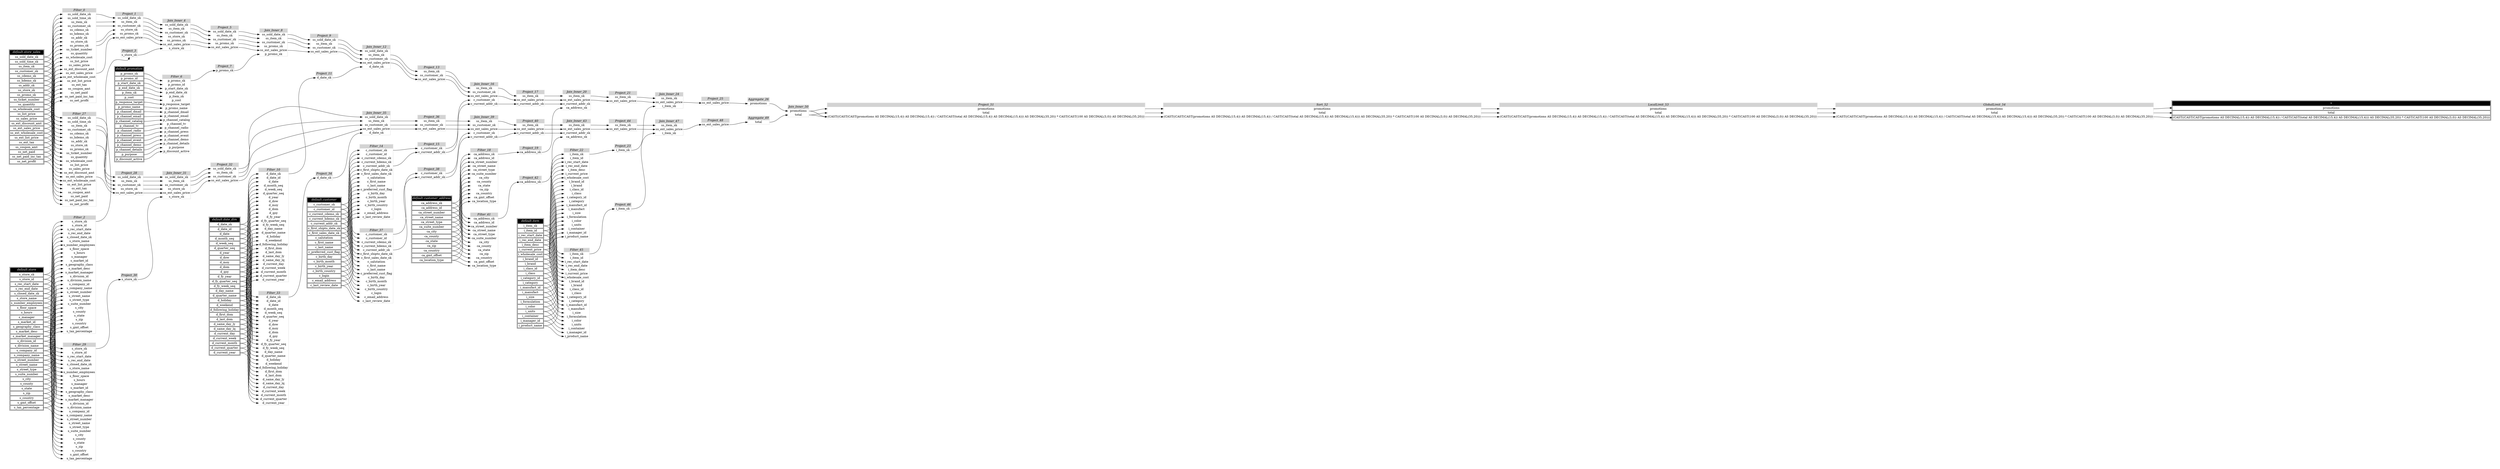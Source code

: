// Automatically generated by TPCDSFlowTestSuite


digraph {
  graph [pad="0.5" nodesep="0.5" ranksep="1" fontname="Helvetica" rankdir=LR];
  node [shape=plaintext]

  
"Aggregate_26" [label=<
<table color="lightgray" border="1" cellborder="0" cellspacing="0">
  <tr><td bgcolor="lightgray" port="nodeName"><i>Aggregate_26</i></td></tr>
  <tr><td port="0">promotions</td></tr>
</table>>];
       

"Aggregate_49" [label=<
<table color="lightgray" border="1" cellborder="0" cellspacing="0">
  <tr><td bgcolor="lightgray" port="nodeName"><i>Aggregate_49</i></td></tr>
  <tr><td port="0">total</td></tr>
</table>>];
       

"Filter_0" [label=<
<table color="lightgray" border="1" cellborder="0" cellspacing="0">
  <tr><td bgcolor="lightgray" port="nodeName"><i>Filter_0</i></td></tr>
  <tr><td port="0">ss_sold_date_sk</td></tr>
<tr><td port="1">ss_sold_time_sk</td></tr>
<tr><td port="2">ss_item_sk</td></tr>
<tr><td port="3">ss_customer_sk</td></tr>
<tr><td port="4">ss_cdemo_sk</td></tr>
<tr><td port="5">ss_hdemo_sk</td></tr>
<tr><td port="6">ss_addr_sk</td></tr>
<tr><td port="7">ss_store_sk</td></tr>
<tr><td port="8">ss_promo_sk</td></tr>
<tr><td port="9">ss_ticket_number</td></tr>
<tr><td port="10">ss_quantity</td></tr>
<tr><td port="11">ss_wholesale_cost</td></tr>
<tr><td port="12">ss_list_price</td></tr>
<tr><td port="13">ss_sales_price</td></tr>
<tr><td port="14">ss_ext_discount_amt</td></tr>
<tr><td port="15">ss_ext_sales_price</td></tr>
<tr><td port="16">ss_ext_wholesale_cost</td></tr>
<tr><td port="17">ss_ext_list_price</td></tr>
<tr><td port="18">ss_ext_tax</td></tr>
<tr><td port="19">ss_coupon_amt</td></tr>
<tr><td port="20">ss_net_paid</td></tr>
<tr><td port="21">ss_net_paid_inc_tax</td></tr>
<tr><td port="22">ss_net_profit</td></tr>
</table>>];
       

"Filter_10" [label=<
<table color="lightgray" border="1" cellborder="0" cellspacing="0">
  <tr><td bgcolor="lightgray" port="nodeName"><i>Filter_10</i></td></tr>
  <tr><td port="0">d_date_sk</td></tr>
<tr><td port="1">d_date_id</td></tr>
<tr><td port="2">d_date</td></tr>
<tr><td port="3">d_month_seq</td></tr>
<tr><td port="4">d_week_seq</td></tr>
<tr><td port="5">d_quarter_seq</td></tr>
<tr><td port="6">d_year</td></tr>
<tr><td port="7">d_dow</td></tr>
<tr><td port="8">d_moy</td></tr>
<tr><td port="9">d_dom</td></tr>
<tr><td port="10">d_qoy</td></tr>
<tr><td port="11">d_fy_year</td></tr>
<tr><td port="12">d_fy_quarter_seq</td></tr>
<tr><td port="13">d_fy_week_seq</td></tr>
<tr><td port="14">d_day_name</td></tr>
<tr><td port="15">d_quarter_name</td></tr>
<tr><td port="16">d_holiday</td></tr>
<tr><td port="17">d_weekend</td></tr>
<tr><td port="18">d_following_holiday</td></tr>
<tr><td port="19">d_first_dom</td></tr>
<tr><td port="20">d_last_dom</td></tr>
<tr><td port="21">d_same_day_ly</td></tr>
<tr><td port="22">d_same_day_lq</td></tr>
<tr><td port="23">d_current_day</td></tr>
<tr><td port="24">d_current_week</td></tr>
<tr><td port="25">d_current_month</td></tr>
<tr><td port="26">d_current_quarter</td></tr>
<tr><td port="27">d_current_year</td></tr>
</table>>];
       

"Filter_14" [label=<
<table color="lightgray" border="1" cellborder="0" cellspacing="0">
  <tr><td bgcolor="lightgray" port="nodeName"><i>Filter_14</i></td></tr>
  <tr><td port="0">c_customer_sk</td></tr>
<tr><td port="1">c_customer_id</td></tr>
<tr><td port="2">c_current_cdemo_sk</td></tr>
<tr><td port="3">c_current_hdemo_sk</td></tr>
<tr><td port="4">c_current_addr_sk</td></tr>
<tr><td port="5">c_first_shipto_date_sk</td></tr>
<tr><td port="6">c_first_sales_date_sk</td></tr>
<tr><td port="7">c_salutation</td></tr>
<tr><td port="8">c_first_name</td></tr>
<tr><td port="9">c_last_name</td></tr>
<tr><td port="10">c_preferred_cust_flag</td></tr>
<tr><td port="11">c_birth_day</td></tr>
<tr><td port="12">c_birth_month</td></tr>
<tr><td port="13">c_birth_year</td></tr>
<tr><td port="14">c_birth_country</td></tr>
<tr><td port="15">c_login</td></tr>
<tr><td port="16">c_email_address</td></tr>
<tr><td port="17">c_last_review_date</td></tr>
</table>>];
       

"Filter_18" [label=<
<table color="lightgray" border="1" cellborder="0" cellspacing="0">
  <tr><td bgcolor="lightgray" port="nodeName"><i>Filter_18</i></td></tr>
  <tr><td port="0">ca_address_sk</td></tr>
<tr><td port="1">ca_address_id</td></tr>
<tr><td port="2">ca_street_number</td></tr>
<tr><td port="3">ca_street_name</td></tr>
<tr><td port="4">ca_street_type</td></tr>
<tr><td port="5">ca_suite_number</td></tr>
<tr><td port="6">ca_city</td></tr>
<tr><td port="7">ca_county</td></tr>
<tr><td port="8">ca_state</td></tr>
<tr><td port="9">ca_zip</td></tr>
<tr><td port="10">ca_country</td></tr>
<tr><td port="11">ca_gmt_offset</td></tr>
<tr><td port="12">ca_location_type</td></tr>
</table>>];
       

"Filter_2" [label=<
<table color="lightgray" border="1" cellborder="0" cellspacing="0">
  <tr><td bgcolor="lightgray" port="nodeName"><i>Filter_2</i></td></tr>
  <tr><td port="0">s_store_sk</td></tr>
<tr><td port="1">s_store_id</td></tr>
<tr><td port="2">s_rec_start_date</td></tr>
<tr><td port="3">s_rec_end_date</td></tr>
<tr><td port="4">s_closed_date_sk</td></tr>
<tr><td port="5">s_store_name</td></tr>
<tr><td port="6">s_number_employees</td></tr>
<tr><td port="7">s_floor_space</td></tr>
<tr><td port="8">s_hours</td></tr>
<tr><td port="9">s_manager</td></tr>
<tr><td port="10">s_market_id</td></tr>
<tr><td port="11">s_geography_class</td></tr>
<tr><td port="12">s_market_desc</td></tr>
<tr><td port="13">s_market_manager</td></tr>
<tr><td port="14">s_division_id</td></tr>
<tr><td port="15">s_division_name</td></tr>
<tr><td port="16">s_company_id</td></tr>
<tr><td port="17">s_company_name</td></tr>
<tr><td port="18">s_street_number</td></tr>
<tr><td port="19">s_street_name</td></tr>
<tr><td port="20">s_street_type</td></tr>
<tr><td port="21">s_suite_number</td></tr>
<tr><td port="22">s_city</td></tr>
<tr><td port="23">s_county</td></tr>
<tr><td port="24">s_state</td></tr>
<tr><td port="25">s_zip</td></tr>
<tr><td port="26">s_country</td></tr>
<tr><td port="27">s_gmt_offset</td></tr>
<tr><td port="28">s_tax_percentage</td></tr>
</table>>];
       

"Filter_22" [label=<
<table color="lightgray" border="1" cellborder="0" cellspacing="0">
  <tr><td bgcolor="lightgray" port="nodeName"><i>Filter_22</i></td></tr>
  <tr><td port="0">i_item_sk</td></tr>
<tr><td port="1">i_item_id</td></tr>
<tr><td port="2">i_rec_start_date</td></tr>
<tr><td port="3">i_rec_end_date</td></tr>
<tr><td port="4">i_item_desc</td></tr>
<tr><td port="5">i_current_price</td></tr>
<tr><td port="6">i_wholesale_cost</td></tr>
<tr><td port="7">i_brand_id</td></tr>
<tr><td port="8">i_brand</td></tr>
<tr><td port="9">i_class_id</td></tr>
<tr><td port="10">i_class</td></tr>
<tr><td port="11">i_category_id</td></tr>
<tr><td port="12">i_category</td></tr>
<tr><td port="13">i_manufact_id</td></tr>
<tr><td port="14">i_manufact</td></tr>
<tr><td port="15">i_size</td></tr>
<tr><td port="16">i_formulation</td></tr>
<tr><td port="17">i_color</td></tr>
<tr><td port="18">i_units</td></tr>
<tr><td port="19">i_container</td></tr>
<tr><td port="20">i_manager_id</td></tr>
<tr><td port="21">i_product_name</td></tr>
</table>>];
       

"Filter_27" [label=<
<table color="lightgray" border="1" cellborder="0" cellspacing="0">
  <tr><td bgcolor="lightgray" port="nodeName"><i>Filter_27</i></td></tr>
  <tr><td port="0">ss_sold_date_sk</td></tr>
<tr><td port="1">ss_sold_time_sk</td></tr>
<tr><td port="2">ss_item_sk</td></tr>
<tr><td port="3">ss_customer_sk</td></tr>
<tr><td port="4">ss_cdemo_sk</td></tr>
<tr><td port="5">ss_hdemo_sk</td></tr>
<tr><td port="6">ss_addr_sk</td></tr>
<tr><td port="7">ss_store_sk</td></tr>
<tr><td port="8">ss_promo_sk</td></tr>
<tr><td port="9">ss_ticket_number</td></tr>
<tr><td port="10">ss_quantity</td></tr>
<tr><td port="11">ss_wholesale_cost</td></tr>
<tr><td port="12">ss_list_price</td></tr>
<tr><td port="13">ss_sales_price</td></tr>
<tr><td port="14">ss_ext_discount_amt</td></tr>
<tr><td port="15">ss_ext_sales_price</td></tr>
<tr><td port="16">ss_ext_wholesale_cost</td></tr>
<tr><td port="17">ss_ext_list_price</td></tr>
<tr><td port="18">ss_ext_tax</td></tr>
<tr><td port="19">ss_coupon_amt</td></tr>
<tr><td port="20">ss_net_paid</td></tr>
<tr><td port="21">ss_net_paid_inc_tax</td></tr>
<tr><td port="22">ss_net_profit</td></tr>
</table>>];
       

"Filter_29" [label=<
<table color="lightgray" border="1" cellborder="0" cellspacing="0">
  <tr><td bgcolor="lightgray" port="nodeName"><i>Filter_29</i></td></tr>
  <tr><td port="0">s_store_sk</td></tr>
<tr><td port="1">s_store_id</td></tr>
<tr><td port="2">s_rec_start_date</td></tr>
<tr><td port="3">s_rec_end_date</td></tr>
<tr><td port="4">s_closed_date_sk</td></tr>
<tr><td port="5">s_store_name</td></tr>
<tr><td port="6">s_number_employees</td></tr>
<tr><td port="7">s_floor_space</td></tr>
<tr><td port="8">s_hours</td></tr>
<tr><td port="9">s_manager</td></tr>
<tr><td port="10">s_market_id</td></tr>
<tr><td port="11">s_geography_class</td></tr>
<tr><td port="12">s_market_desc</td></tr>
<tr><td port="13">s_market_manager</td></tr>
<tr><td port="14">s_division_id</td></tr>
<tr><td port="15">s_division_name</td></tr>
<tr><td port="16">s_company_id</td></tr>
<tr><td port="17">s_company_name</td></tr>
<tr><td port="18">s_street_number</td></tr>
<tr><td port="19">s_street_name</td></tr>
<tr><td port="20">s_street_type</td></tr>
<tr><td port="21">s_suite_number</td></tr>
<tr><td port="22">s_city</td></tr>
<tr><td port="23">s_county</td></tr>
<tr><td port="24">s_state</td></tr>
<tr><td port="25">s_zip</td></tr>
<tr><td port="26">s_country</td></tr>
<tr><td port="27">s_gmt_offset</td></tr>
<tr><td port="28">s_tax_percentage</td></tr>
</table>>];
       

"Filter_33" [label=<
<table color="lightgray" border="1" cellborder="0" cellspacing="0">
  <tr><td bgcolor="lightgray" port="nodeName"><i>Filter_33</i></td></tr>
  <tr><td port="0">d_date_sk</td></tr>
<tr><td port="1">d_date_id</td></tr>
<tr><td port="2">d_date</td></tr>
<tr><td port="3">d_month_seq</td></tr>
<tr><td port="4">d_week_seq</td></tr>
<tr><td port="5">d_quarter_seq</td></tr>
<tr><td port="6">d_year</td></tr>
<tr><td port="7">d_dow</td></tr>
<tr><td port="8">d_moy</td></tr>
<tr><td port="9">d_dom</td></tr>
<tr><td port="10">d_qoy</td></tr>
<tr><td port="11">d_fy_year</td></tr>
<tr><td port="12">d_fy_quarter_seq</td></tr>
<tr><td port="13">d_fy_week_seq</td></tr>
<tr><td port="14">d_day_name</td></tr>
<tr><td port="15">d_quarter_name</td></tr>
<tr><td port="16">d_holiday</td></tr>
<tr><td port="17">d_weekend</td></tr>
<tr><td port="18">d_following_holiday</td></tr>
<tr><td port="19">d_first_dom</td></tr>
<tr><td port="20">d_last_dom</td></tr>
<tr><td port="21">d_same_day_ly</td></tr>
<tr><td port="22">d_same_day_lq</td></tr>
<tr><td port="23">d_current_day</td></tr>
<tr><td port="24">d_current_week</td></tr>
<tr><td port="25">d_current_month</td></tr>
<tr><td port="26">d_current_quarter</td></tr>
<tr><td port="27">d_current_year</td></tr>
</table>>];
       

"Filter_37" [label=<
<table color="lightgray" border="1" cellborder="0" cellspacing="0">
  <tr><td bgcolor="lightgray" port="nodeName"><i>Filter_37</i></td></tr>
  <tr><td port="0">c_customer_sk</td></tr>
<tr><td port="1">c_customer_id</td></tr>
<tr><td port="2">c_current_cdemo_sk</td></tr>
<tr><td port="3">c_current_hdemo_sk</td></tr>
<tr><td port="4">c_current_addr_sk</td></tr>
<tr><td port="5">c_first_shipto_date_sk</td></tr>
<tr><td port="6">c_first_sales_date_sk</td></tr>
<tr><td port="7">c_salutation</td></tr>
<tr><td port="8">c_first_name</td></tr>
<tr><td port="9">c_last_name</td></tr>
<tr><td port="10">c_preferred_cust_flag</td></tr>
<tr><td port="11">c_birth_day</td></tr>
<tr><td port="12">c_birth_month</td></tr>
<tr><td port="13">c_birth_year</td></tr>
<tr><td port="14">c_birth_country</td></tr>
<tr><td port="15">c_login</td></tr>
<tr><td port="16">c_email_address</td></tr>
<tr><td port="17">c_last_review_date</td></tr>
</table>>];
       

"Filter_41" [label=<
<table color="lightgray" border="1" cellborder="0" cellspacing="0">
  <tr><td bgcolor="lightgray" port="nodeName"><i>Filter_41</i></td></tr>
  <tr><td port="0">ca_address_sk</td></tr>
<tr><td port="1">ca_address_id</td></tr>
<tr><td port="2">ca_street_number</td></tr>
<tr><td port="3">ca_street_name</td></tr>
<tr><td port="4">ca_street_type</td></tr>
<tr><td port="5">ca_suite_number</td></tr>
<tr><td port="6">ca_city</td></tr>
<tr><td port="7">ca_county</td></tr>
<tr><td port="8">ca_state</td></tr>
<tr><td port="9">ca_zip</td></tr>
<tr><td port="10">ca_country</td></tr>
<tr><td port="11">ca_gmt_offset</td></tr>
<tr><td port="12">ca_location_type</td></tr>
</table>>];
       

"Filter_45" [label=<
<table color="lightgray" border="1" cellborder="0" cellspacing="0">
  <tr><td bgcolor="lightgray" port="nodeName"><i>Filter_45</i></td></tr>
  <tr><td port="0">i_item_sk</td></tr>
<tr><td port="1">i_item_id</td></tr>
<tr><td port="2">i_rec_start_date</td></tr>
<tr><td port="3">i_rec_end_date</td></tr>
<tr><td port="4">i_item_desc</td></tr>
<tr><td port="5">i_current_price</td></tr>
<tr><td port="6">i_wholesale_cost</td></tr>
<tr><td port="7">i_brand_id</td></tr>
<tr><td port="8">i_brand</td></tr>
<tr><td port="9">i_class_id</td></tr>
<tr><td port="10">i_class</td></tr>
<tr><td port="11">i_category_id</td></tr>
<tr><td port="12">i_category</td></tr>
<tr><td port="13">i_manufact_id</td></tr>
<tr><td port="14">i_manufact</td></tr>
<tr><td port="15">i_size</td></tr>
<tr><td port="16">i_formulation</td></tr>
<tr><td port="17">i_color</td></tr>
<tr><td port="18">i_units</td></tr>
<tr><td port="19">i_container</td></tr>
<tr><td port="20">i_manager_id</td></tr>
<tr><td port="21">i_product_name</td></tr>
</table>>];
       

"Filter_6" [label=<
<table color="lightgray" border="1" cellborder="0" cellspacing="0">
  <tr><td bgcolor="lightgray" port="nodeName"><i>Filter_6</i></td></tr>
  <tr><td port="0">p_promo_sk</td></tr>
<tr><td port="1">p_promo_id</td></tr>
<tr><td port="2">p_start_date_sk</td></tr>
<tr><td port="3">p_end_date_sk</td></tr>
<tr><td port="4">p_item_sk</td></tr>
<tr><td port="5">p_cost</td></tr>
<tr><td port="6">p_response_target</td></tr>
<tr><td port="7">p_promo_name</td></tr>
<tr><td port="8">p_channel_dmail</td></tr>
<tr><td port="9">p_channel_email</td></tr>
<tr><td port="10">p_channel_catalog</td></tr>
<tr><td port="11">p_channel_tv</td></tr>
<tr><td port="12">p_channel_radio</td></tr>
<tr><td port="13">p_channel_press</td></tr>
<tr><td port="14">p_channel_event</td></tr>
<tr><td port="15">p_channel_demo</td></tr>
<tr><td port="16">p_channel_details</td></tr>
<tr><td port="17">p_purpose</td></tr>
<tr><td port="18">p_discount_active</td></tr>
</table>>];
       

"GlobalLimit_54" [label=<
<table color="lightgray" border="1" cellborder="0" cellspacing="0">
  <tr><td bgcolor="lightgray" port="nodeName"><i>GlobalLimit_54</i></td></tr>
  <tr><td port="0">promotions</td></tr>
<tr><td port="1">total</td></tr>
<tr><td port="2">(CAST((CAST(CAST(promotions AS DECIMAL(15,4)) AS DECIMAL(15,4)) / CAST(CAST(total AS DECIMAL(15,4)) AS DECIMAL(15,4))) AS DECIMAL(35,20)) * CAST(CAST(100 AS DECIMAL(3,0)) AS DECIMAL(35,20)))</td></tr>
</table>>];
       

"Join_Inner_12" [label=<
<table color="lightgray" border="1" cellborder="0" cellspacing="0">
  <tr><td bgcolor="lightgray" port="nodeName"><i>Join_Inner_12</i></td></tr>
  <tr><td port="0">ss_sold_date_sk</td></tr>
<tr><td port="1">ss_item_sk</td></tr>
<tr><td port="2">ss_customer_sk</td></tr>
<tr><td port="3">ss_ext_sales_price</td></tr>
<tr><td port="4">d_date_sk</td></tr>
</table>>];
       

"Join_Inner_16" [label=<
<table color="lightgray" border="1" cellborder="0" cellspacing="0">
  <tr><td bgcolor="lightgray" port="nodeName"><i>Join_Inner_16</i></td></tr>
  <tr><td port="0">ss_item_sk</td></tr>
<tr><td port="1">ss_customer_sk</td></tr>
<tr><td port="2">ss_ext_sales_price</td></tr>
<tr><td port="3">c_customer_sk</td></tr>
<tr><td port="4">c_current_addr_sk</td></tr>
</table>>];
       

"Join_Inner_20" [label=<
<table color="lightgray" border="1" cellborder="0" cellspacing="0">
  <tr><td bgcolor="lightgray" port="nodeName"><i>Join_Inner_20</i></td></tr>
  <tr><td port="0">ss_item_sk</td></tr>
<tr><td port="1">ss_ext_sales_price</td></tr>
<tr><td port="2">c_current_addr_sk</td></tr>
<tr><td port="3">ca_address_sk</td></tr>
</table>>];
       

"Join_Inner_24" [label=<
<table color="lightgray" border="1" cellborder="0" cellspacing="0">
  <tr><td bgcolor="lightgray" port="nodeName"><i>Join_Inner_24</i></td></tr>
  <tr><td port="0">ss_item_sk</td></tr>
<tr><td port="1">ss_ext_sales_price</td></tr>
<tr><td port="2">i_item_sk</td></tr>
</table>>];
       

"Join_Inner_31" [label=<
<table color="lightgray" border="1" cellborder="0" cellspacing="0">
  <tr><td bgcolor="lightgray" port="nodeName"><i>Join_Inner_31</i></td></tr>
  <tr><td port="0">ss_sold_date_sk</td></tr>
<tr><td port="1">ss_item_sk</td></tr>
<tr><td port="2">ss_customer_sk</td></tr>
<tr><td port="3">ss_store_sk</td></tr>
<tr><td port="4">ss_ext_sales_price</td></tr>
<tr><td port="5">s_store_sk</td></tr>
</table>>];
       

"Join_Inner_35" [label=<
<table color="lightgray" border="1" cellborder="0" cellspacing="0">
  <tr><td bgcolor="lightgray" port="nodeName"><i>Join_Inner_35</i></td></tr>
  <tr><td port="0">ss_sold_date_sk</td></tr>
<tr><td port="1">ss_item_sk</td></tr>
<tr><td port="2">ss_customer_sk</td></tr>
<tr><td port="3">ss_ext_sales_price</td></tr>
<tr><td port="4">d_date_sk</td></tr>
</table>>];
       

"Join_Inner_39" [label=<
<table color="lightgray" border="1" cellborder="0" cellspacing="0">
  <tr><td bgcolor="lightgray" port="nodeName"><i>Join_Inner_39</i></td></tr>
  <tr><td port="0">ss_item_sk</td></tr>
<tr><td port="1">ss_customer_sk</td></tr>
<tr><td port="2">ss_ext_sales_price</td></tr>
<tr><td port="3">c_customer_sk</td></tr>
<tr><td port="4">c_current_addr_sk</td></tr>
</table>>];
       

"Join_Inner_4" [label=<
<table color="lightgray" border="1" cellborder="0" cellspacing="0">
  <tr><td bgcolor="lightgray" port="nodeName"><i>Join_Inner_4</i></td></tr>
  <tr><td port="0">ss_sold_date_sk</td></tr>
<tr><td port="1">ss_item_sk</td></tr>
<tr><td port="2">ss_customer_sk</td></tr>
<tr><td port="3">ss_store_sk</td></tr>
<tr><td port="4">ss_promo_sk</td></tr>
<tr><td port="5">ss_ext_sales_price</td></tr>
<tr><td port="6">s_store_sk</td></tr>
</table>>];
       

"Join_Inner_43" [label=<
<table color="lightgray" border="1" cellborder="0" cellspacing="0">
  <tr><td bgcolor="lightgray" port="nodeName"><i>Join_Inner_43</i></td></tr>
  <tr><td port="0">ss_item_sk</td></tr>
<tr><td port="1">ss_ext_sales_price</td></tr>
<tr><td port="2">c_current_addr_sk</td></tr>
<tr><td port="3">ca_address_sk</td></tr>
</table>>];
       

"Join_Inner_47" [label=<
<table color="lightgray" border="1" cellborder="0" cellspacing="0">
  <tr><td bgcolor="lightgray" port="nodeName"><i>Join_Inner_47</i></td></tr>
  <tr><td port="0">ss_item_sk</td></tr>
<tr><td port="1">ss_ext_sales_price</td></tr>
<tr><td port="2">i_item_sk</td></tr>
</table>>];
       

"Join_Inner_50" [label=<
<table color="lightgray" border="1" cellborder="0" cellspacing="0">
  <tr><td bgcolor="lightgray" port="nodeName"><i>Join_Inner_50</i></td></tr>
  <tr><td port="0">promotions</td></tr>
<tr><td port="1">total</td></tr>
</table>>];
       

"Join_Inner_8" [label=<
<table color="lightgray" border="1" cellborder="0" cellspacing="0">
  <tr><td bgcolor="lightgray" port="nodeName"><i>Join_Inner_8</i></td></tr>
  <tr><td port="0">ss_sold_date_sk</td></tr>
<tr><td port="1">ss_item_sk</td></tr>
<tr><td port="2">ss_customer_sk</td></tr>
<tr><td port="3">ss_promo_sk</td></tr>
<tr><td port="4">ss_ext_sales_price</td></tr>
<tr><td port="5">p_promo_sk</td></tr>
</table>>];
       

"LocalLimit_53" [label=<
<table color="lightgray" border="1" cellborder="0" cellspacing="0">
  <tr><td bgcolor="lightgray" port="nodeName"><i>LocalLimit_53</i></td></tr>
  <tr><td port="0">promotions</td></tr>
<tr><td port="1">total</td></tr>
<tr><td port="2">(CAST((CAST(CAST(promotions AS DECIMAL(15,4)) AS DECIMAL(15,4)) / CAST(CAST(total AS DECIMAL(15,4)) AS DECIMAL(15,4))) AS DECIMAL(35,20)) * CAST(CAST(100 AS DECIMAL(3,0)) AS DECIMAL(35,20)))</td></tr>
</table>>];
       

"Project_1" [label=<
<table color="lightgray" border="1" cellborder="0" cellspacing="0">
  <tr><td bgcolor="lightgray" port="nodeName"><i>Project_1</i></td></tr>
  <tr><td port="0">ss_sold_date_sk</td></tr>
<tr><td port="1">ss_item_sk</td></tr>
<tr><td port="2">ss_customer_sk</td></tr>
<tr><td port="3">ss_store_sk</td></tr>
<tr><td port="4">ss_promo_sk</td></tr>
<tr><td port="5">ss_ext_sales_price</td></tr>
</table>>];
       

"Project_11" [label=<
<table color="lightgray" border="1" cellborder="0" cellspacing="0">
  <tr><td bgcolor="lightgray" port="nodeName"><i>Project_11</i></td></tr>
  <tr><td port="0">d_date_sk</td></tr>
</table>>];
       

"Project_13" [label=<
<table color="lightgray" border="1" cellborder="0" cellspacing="0">
  <tr><td bgcolor="lightgray" port="nodeName"><i>Project_13</i></td></tr>
  <tr><td port="0">ss_item_sk</td></tr>
<tr><td port="1">ss_customer_sk</td></tr>
<tr><td port="2">ss_ext_sales_price</td></tr>
</table>>];
       

"Project_15" [label=<
<table color="lightgray" border="1" cellborder="0" cellspacing="0">
  <tr><td bgcolor="lightgray" port="nodeName"><i>Project_15</i></td></tr>
  <tr><td port="0">c_customer_sk</td></tr>
<tr><td port="1">c_current_addr_sk</td></tr>
</table>>];
       

"Project_17" [label=<
<table color="lightgray" border="1" cellborder="0" cellspacing="0">
  <tr><td bgcolor="lightgray" port="nodeName"><i>Project_17</i></td></tr>
  <tr><td port="0">ss_item_sk</td></tr>
<tr><td port="1">ss_ext_sales_price</td></tr>
<tr><td port="2">c_current_addr_sk</td></tr>
</table>>];
       

"Project_19" [label=<
<table color="lightgray" border="1" cellborder="0" cellspacing="0">
  <tr><td bgcolor="lightgray" port="nodeName"><i>Project_19</i></td></tr>
  <tr><td port="0">ca_address_sk</td></tr>
</table>>];
       

"Project_21" [label=<
<table color="lightgray" border="1" cellborder="0" cellspacing="0">
  <tr><td bgcolor="lightgray" port="nodeName"><i>Project_21</i></td></tr>
  <tr><td port="0">ss_item_sk</td></tr>
<tr><td port="1">ss_ext_sales_price</td></tr>
</table>>];
       

"Project_23" [label=<
<table color="lightgray" border="1" cellborder="0" cellspacing="0">
  <tr><td bgcolor="lightgray" port="nodeName"><i>Project_23</i></td></tr>
  <tr><td port="0">i_item_sk</td></tr>
</table>>];
       

"Project_25" [label=<
<table color="lightgray" border="1" cellborder="0" cellspacing="0">
  <tr><td bgcolor="lightgray" port="nodeName"><i>Project_25</i></td></tr>
  <tr><td port="0">ss_ext_sales_price</td></tr>
</table>>];
       

"Project_28" [label=<
<table color="lightgray" border="1" cellborder="0" cellspacing="0">
  <tr><td bgcolor="lightgray" port="nodeName"><i>Project_28</i></td></tr>
  <tr><td port="0">ss_sold_date_sk</td></tr>
<tr><td port="1">ss_item_sk</td></tr>
<tr><td port="2">ss_customer_sk</td></tr>
<tr><td port="3">ss_store_sk</td></tr>
<tr><td port="4">ss_ext_sales_price</td></tr>
</table>>];
       

"Project_3" [label=<
<table color="lightgray" border="1" cellborder="0" cellspacing="0">
  <tr><td bgcolor="lightgray" port="nodeName"><i>Project_3</i></td></tr>
  <tr><td port="0">s_store_sk</td></tr>
</table>>];
       

"Project_30" [label=<
<table color="lightgray" border="1" cellborder="0" cellspacing="0">
  <tr><td bgcolor="lightgray" port="nodeName"><i>Project_30</i></td></tr>
  <tr><td port="0">s_store_sk</td></tr>
</table>>];
       

"Project_32" [label=<
<table color="lightgray" border="1" cellborder="0" cellspacing="0">
  <tr><td bgcolor="lightgray" port="nodeName"><i>Project_32</i></td></tr>
  <tr><td port="0">ss_sold_date_sk</td></tr>
<tr><td port="1">ss_item_sk</td></tr>
<tr><td port="2">ss_customer_sk</td></tr>
<tr><td port="3">ss_ext_sales_price</td></tr>
</table>>];
       

"Project_34" [label=<
<table color="lightgray" border="1" cellborder="0" cellspacing="0">
  <tr><td bgcolor="lightgray" port="nodeName"><i>Project_34</i></td></tr>
  <tr><td port="0">d_date_sk</td></tr>
</table>>];
       

"Project_36" [label=<
<table color="lightgray" border="1" cellborder="0" cellspacing="0">
  <tr><td bgcolor="lightgray" port="nodeName"><i>Project_36</i></td></tr>
  <tr><td port="0">ss_item_sk</td></tr>
<tr><td port="1">ss_customer_sk</td></tr>
<tr><td port="2">ss_ext_sales_price</td></tr>
</table>>];
       

"Project_38" [label=<
<table color="lightgray" border="1" cellborder="0" cellspacing="0">
  <tr><td bgcolor="lightgray" port="nodeName"><i>Project_38</i></td></tr>
  <tr><td port="0">c_customer_sk</td></tr>
<tr><td port="1">c_current_addr_sk</td></tr>
</table>>];
       

"Project_40" [label=<
<table color="lightgray" border="1" cellborder="0" cellspacing="0">
  <tr><td bgcolor="lightgray" port="nodeName"><i>Project_40</i></td></tr>
  <tr><td port="0">ss_item_sk</td></tr>
<tr><td port="1">ss_ext_sales_price</td></tr>
<tr><td port="2">c_current_addr_sk</td></tr>
</table>>];
       

"Project_42" [label=<
<table color="lightgray" border="1" cellborder="0" cellspacing="0">
  <tr><td bgcolor="lightgray" port="nodeName"><i>Project_42</i></td></tr>
  <tr><td port="0">ca_address_sk</td></tr>
</table>>];
       

"Project_44" [label=<
<table color="lightgray" border="1" cellborder="0" cellspacing="0">
  <tr><td bgcolor="lightgray" port="nodeName"><i>Project_44</i></td></tr>
  <tr><td port="0">ss_item_sk</td></tr>
<tr><td port="1">ss_ext_sales_price</td></tr>
</table>>];
       

"Project_46" [label=<
<table color="lightgray" border="1" cellborder="0" cellspacing="0">
  <tr><td bgcolor="lightgray" port="nodeName"><i>Project_46</i></td></tr>
  <tr><td port="0">i_item_sk</td></tr>
</table>>];
       

"Project_48" [label=<
<table color="lightgray" border="1" cellborder="0" cellspacing="0">
  <tr><td bgcolor="lightgray" port="nodeName"><i>Project_48</i></td></tr>
  <tr><td port="0">ss_ext_sales_price</td></tr>
</table>>];
       

"Project_5" [label=<
<table color="lightgray" border="1" cellborder="0" cellspacing="0">
  <tr><td bgcolor="lightgray" port="nodeName"><i>Project_5</i></td></tr>
  <tr><td port="0">ss_sold_date_sk</td></tr>
<tr><td port="1">ss_item_sk</td></tr>
<tr><td port="2">ss_customer_sk</td></tr>
<tr><td port="3">ss_promo_sk</td></tr>
<tr><td port="4">ss_ext_sales_price</td></tr>
</table>>];
       

"Project_51" [label=<
<table color="lightgray" border="1" cellborder="0" cellspacing="0">
  <tr><td bgcolor="lightgray" port="nodeName"><i>Project_51</i></td></tr>
  <tr><td port="0">promotions</td></tr>
<tr><td port="1">total</td></tr>
<tr><td port="2">(CAST((CAST(CAST(promotions AS DECIMAL(15,4)) AS DECIMAL(15,4)) / CAST(CAST(total AS DECIMAL(15,4)) AS DECIMAL(15,4))) AS DECIMAL(35,20)) * CAST(CAST(100 AS DECIMAL(3,0)) AS DECIMAL(35,20)))</td></tr>
</table>>];
       

"Project_7" [label=<
<table color="lightgray" border="1" cellborder="0" cellspacing="0">
  <tr><td bgcolor="lightgray" port="nodeName"><i>Project_7</i></td></tr>
  <tr><td port="0">p_promo_sk</td></tr>
</table>>];
       

"Project_9" [label=<
<table color="lightgray" border="1" cellborder="0" cellspacing="0">
  <tr><td bgcolor="lightgray" port="nodeName"><i>Project_9</i></td></tr>
  <tr><td port="0">ss_sold_date_sk</td></tr>
<tr><td port="1">ss_item_sk</td></tr>
<tr><td port="2">ss_customer_sk</td></tr>
<tr><td port="3">ss_ext_sales_price</td></tr>
</table>>];
       

"Sort_52" [label=<
<table color="lightgray" border="1" cellborder="0" cellspacing="0">
  <tr><td bgcolor="lightgray" port="nodeName"><i>Sort_52</i></td></tr>
  <tr><td port="0">promotions</td></tr>
<tr><td port="1">total</td></tr>
<tr><td port="2">(CAST((CAST(CAST(promotions AS DECIMAL(15,4)) AS DECIMAL(15,4)) / CAST(CAST(total AS DECIMAL(15,4)) AS DECIMAL(15,4))) AS DECIMAL(35,20)) * CAST(CAST(100 AS DECIMAL(3,0)) AS DECIMAL(35,20)))</td></tr>
</table>>];
       

"default.customer" [color="black" label=<
<table>
  <tr><td bgcolor="black" port="nodeName"><i><font color="white">default.customer</font></i></td></tr>
  <tr><td port="0">c_customer_sk</td></tr>
<tr><td port="1">c_customer_id</td></tr>
<tr><td port="2">c_current_cdemo_sk</td></tr>
<tr><td port="3">c_current_hdemo_sk</td></tr>
<tr><td port="4">c_current_addr_sk</td></tr>
<tr><td port="5">c_first_shipto_date_sk</td></tr>
<tr><td port="6">c_first_sales_date_sk</td></tr>
<tr><td port="7">c_salutation</td></tr>
<tr><td port="8">c_first_name</td></tr>
<tr><td port="9">c_last_name</td></tr>
<tr><td port="10">c_preferred_cust_flag</td></tr>
<tr><td port="11">c_birth_day</td></tr>
<tr><td port="12">c_birth_month</td></tr>
<tr><td port="13">c_birth_year</td></tr>
<tr><td port="14">c_birth_country</td></tr>
<tr><td port="15">c_login</td></tr>
<tr><td port="16">c_email_address</td></tr>
<tr><td port="17">c_last_review_date</td></tr>
</table>>];
       

"default.customer_address" [color="black" label=<
<table>
  <tr><td bgcolor="black" port="nodeName"><i><font color="white">default.customer_address</font></i></td></tr>
  <tr><td port="0">ca_address_sk</td></tr>
<tr><td port="1">ca_address_id</td></tr>
<tr><td port="2">ca_street_number</td></tr>
<tr><td port="3">ca_street_name</td></tr>
<tr><td port="4">ca_street_type</td></tr>
<tr><td port="5">ca_suite_number</td></tr>
<tr><td port="6">ca_city</td></tr>
<tr><td port="7">ca_county</td></tr>
<tr><td port="8">ca_state</td></tr>
<tr><td port="9">ca_zip</td></tr>
<tr><td port="10">ca_country</td></tr>
<tr><td port="11">ca_gmt_offset</td></tr>
<tr><td port="12">ca_location_type</td></tr>
</table>>];
       

"default.date_dim" [color="black" label=<
<table>
  <tr><td bgcolor="black" port="nodeName"><i><font color="white">default.date_dim</font></i></td></tr>
  <tr><td port="0">d_date_sk</td></tr>
<tr><td port="1">d_date_id</td></tr>
<tr><td port="2">d_date</td></tr>
<tr><td port="3">d_month_seq</td></tr>
<tr><td port="4">d_week_seq</td></tr>
<tr><td port="5">d_quarter_seq</td></tr>
<tr><td port="6">d_year</td></tr>
<tr><td port="7">d_dow</td></tr>
<tr><td port="8">d_moy</td></tr>
<tr><td port="9">d_dom</td></tr>
<tr><td port="10">d_qoy</td></tr>
<tr><td port="11">d_fy_year</td></tr>
<tr><td port="12">d_fy_quarter_seq</td></tr>
<tr><td port="13">d_fy_week_seq</td></tr>
<tr><td port="14">d_day_name</td></tr>
<tr><td port="15">d_quarter_name</td></tr>
<tr><td port="16">d_holiday</td></tr>
<tr><td port="17">d_weekend</td></tr>
<tr><td port="18">d_following_holiday</td></tr>
<tr><td port="19">d_first_dom</td></tr>
<tr><td port="20">d_last_dom</td></tr>
<tr><td port="21">d_same_day_ly</td></tr>
<tr><td port="22">d_same_day_lq</td></tr>
<tr><td port="23">d_current_day</td></tr>
<tr><td port="24">d_current_week</td></tr>
<tr><td port="25">d_current_month</td></tr>
<tr><td port="26">d_current_quarter</td></tr>
<tr><td port="27">d_current_year</td></tr>
</table>>];
       

"default.item" [color="black" label=<
<table>
  <tr><td bgcolor="black" port="nodeName"><i><font color="white">default.item</font></i></td></tr>
  <tr><td port="0">i_item_sk</td></tr>
<tr><td port="1">i_item_id</td></tr>
<tr><td port="2">i_rec_start_date</td></tr>
<tr><td port="3">i_rec_end_date</td></tr>
<tr><td port="4">i_item_desc</td></tr>
<tr><td port="5">i_current_price</td></tr>
<tr><td port="6">i_wholesale_cost</td></tr>
<tr><td port="7">i_brand_id</td></tr>
<tr><td port="8">i_brand</td></tr>
<tr><td port="9">i_class_id</td></tr>
<tr><td port="10">i_class</td></tr>
<tr><td port="11">i_category_id</td></tr>
<tr><td port="12">i_category</td></tr>
<tr><td port="13">i_manufact_id</td></tr>
<tr><td port="14">i_manufact</td></tr>
<tr><td port="15">i_size</td></tr>
<tr><td port="16">i_formulation</td></tr>
<tr><td port="17">i_color</td></tr>
<tr><td port="18">i_units</td></tr>
<tr><td port="19">i_container</td></tr>
<tr><td port="20">i_manager_id</td></tr>
<tr><td port="21">i_product_name</td></tr>
</table>>];
       

"default.promotion" [color="black" label=<
<table>
  <tr><td bgcolor="black" port="nodeName"><i><font color="white">default.promotion</font></i></td></tr>
  <tr><td port="0">p_promo_sk</td></tr>
<tr><td port="1">p_promo_id</td></tr>
<tr><td port="2">p_start_date_sk</td></tr>
<tr><td port="3">p_end_date_sk</td></tr>
<tr><td port="4">p_item_sk</td></tr>
<tr><td port="5">p_cost</td></tr>
<tr><td port="6">p_response_target</td></tr>
<tr><td port="7">p_promo_name</td></tr>
<tr><td port="8">p_channel_dmail</td></tr>
<tr><td port="9">p_channel_email</td></tr>
<tr><td port="10">p_channel_catalog</td></tr>
<tr><td port="11">p_channel_tv</td></tr>
<tr><td port="12">p_channel_radio</td></tr>
<tr><td port="13">p_channel_press</td></tr>
<tr><td port="14">p_channel_event</td></tr>
<tr><td port="15">p_channel_demo</td></tr>
<tr><td port="16">p_channel_details</td></tr>
<tr><td port="17">p_purpose</td></tr>
<tr><td port="18">p_discount_active</td></tr>
</table>>];
       

"default.store" [color="black" label=<
<table>
  <tr><td bgcolor="black" port="nodeName"><i><font color="white">default.store</font></i></td></tr>
  <tr><td port="0">s_store_sk</td></tr>
<tr><td port="1">s_store_id</td></tr>
<tr><td port="2">s_rec_start_date</td></tr>
<tr><td port="3">s_rec_end_date</td></tr>
<tr><td port="4">s_closed_date_sk</td></tr>
<tr><td port="5">s_store_name</td></tr>
<tr><td port="6">s_number_employees</td></tr>
<tr><td port="7">s_floor_space</td></tr>
<tr><td port="8">s_hours</td></tr>
<tr><td port="9">s_manager</td></tr>
<tr><td port="10">s_market_id</td></tr>
<tr><td port="11">s_geography_class</td></tr>
<tr><td port="12">s_market_desc</td></tr>
<tr><td port="13">s_market_manager</td></tr>
<tr><td port="14">s_division_id</td></tr>
<tr><td port="15">s_division_name</td></tr>
<tr><td port="16">s_company_id</td></tr>
<tr><td port="17">s_company_name</td></tr>
<tr><td port="18">s_street_number</td></tr>
<tr><td port="19">s_street_name</td></tr>
<tr><td port="20">s_street_type</td></tr>
<tr><td port="21">s_suite_number</td></tr>
<tr><td port="22">s_city</td></tr>
<tr><td port="23">s_county</td></tr>
<tr><td port="24">s_state</td></tr>
<tr><td port="25">s_zip</td></tr>
<tr><td port="26">s_country</td></tr>
<tr><td port="27">s_gmt_offset</td></tr>
<tr><td port="28">s_tax_percentage</td></tr>
</table>>];
       

"default.store_sales" [color="black" label=<
<table>
  <tr><td bgcolor="black" port="nodeName"><i><font color="white">default.store_sales</font></i></td></tr>
  <tr><td port="0">ss_sold_date_sk</td></tr>
<tr><td port="1">ss_sold_time_sk</td></tr>
<tr><td port="2">ss_item_sk</td></tr>
<tr><td port="3">ss_customer_sk</td></tr>
<tr><td port="4">ss_cdemo_sk</td></tr>
<tr><td port="5">ss_hdemo_sk</td></tr>
<tr><td port="6">ss_addr_sk</td></tr>
<tr><td port="7">ss_store_sk</td></tr>
<tr><td port="8">ss_promo_sk</td></tr>
<tr><td port="9">ss_ticket_number</td></tr>
<tr><td port="10">ss_quantity</td></tr>
<tr><td port="11">ss_wholesale_cost</td></tr>
<tr><td port="12">ss_list_price</td></tr>
<tr><td port="13">ss_sales_price</td></tr>
<tr><td port="14">ss_ext_discount_amt</td></tr>
<tr><td port="15">ss_ext_sales_price</td></tr>
<tr><td port="16">ss_ext_wholesale_cost</td></tr>
<tr><td port="17">ss_ext_list_price</td></tr>
<tr><td port="18">ss_ext_tax</td></tr>
<tr><td port="19">ss_coupon_amt</td></tr>
<tr><td port="20">ss_net_paid</td></tr>
<tr><td port="21">ss_net_paid_inc_tax</td></tr>
<tr><td port="22">ss_net_profit</td></tr>
</table>>];
       

"v" [color="black" label=<
<table>
  <tr><td bgcolor="black" port="nodeName"><i><font color="white">v</font></i></td></tr>
  <tr><td port="0">promotions</td></tr>
<tr><td port="1">total</td></tr>
<tr><td port="2">(CAST((CAST(CAST(promotions AS DECIMAL(15,4)) AS DECIMAL(15,4)) / CAST(CAST(total AS DECIMAL(15,4)) AS DECIMAL(15,4))) AS DECIMAL(35,20)) * CAST(CAST(100 AS DECIMAL(3,0)) AS DECIMAL(35,20)))</td></tr>
</table>>];
       
  "Aggregate_26":0 -> "Join_Inner_50":0;
"Aggregate_49":0 -> "Join_Inner_50":1;
"Filter_0":0 -> "Project_1":0;
"Filter_0":15 -> "Project_1":5;
"Filter_0":2 -> "Project_1":1;
"Filter_0":3 -> "Project_1":2;
"Filter_0":7 -> "Project_1":3;
"Filter_0":8 -> "Project_1":4;
"Filter_10":0 -> "Project_11":0;
"Filter_14":0 -> "Project_15":0;
"Filter_14":4 -> "Project_15":1;
"Filter_18":0 -> "Project_19":0;
"Filter_2":0 -> "Project_3":0;
"Filter_22":0 -> "Project_23":0;
"Filter_27":0 -> "Project_28":0;
"Filter_27":15 -> "Project_28":4;
"Filter_27":2 -> "Project_28":1;
"Filter_27":3 -> "Project_28":2;
"Filter_27":7 -> "Project_28":3;
"Filter_29":0 -> "Project_30":0;
"Filter_33":0 -> "Project_34":0;
"Filter_37":0 -> "Project_38":0;
"Filter_37":4 -> "Project_38":1;
"Filter_41":0 -> "Project_42":0;
"Filter_45":0 -> "Project_46":0;
"Filter_6":0 -> "Project_7":0;
"GlobalLimit_54":0 -> "v":0;
"GlobalLimit_54":1 -> "v":1;
"GlobalLimit_54":2 -> "v":2;
"Join_Inner_12":1 -> "Project_13":0;
"Join_Inner_12":2 -> "Project_13":1;
"Join_Inner_12":3 -> "Project_13":2;
"Join_Inner_16":0 -> "Project_17":0;
"Join_Inner_16":2 -> "Project_17":1;
"Join_Inner_16":4 -> "Project_17":2;
"Join_Inner_20":0 -> "Project_21":0;
"Join_Inner_20":1 -> "Project_21":1;
"Join_Inner_24":1 -> "Project_25":0;
"Join_Inner_31":0 -> "Project_32":0;
"Join_Inner_31":1 -> "Project_32":1;
"Join_Inner_31":2 -> "Project_32":2;
"Join_Inner_31":4 -> "Project_32":3;
"Join_Inner_35":1 -> "Project_36":0;
"Join_Inner_35":2 -> "Project_36":1;
"Join_Inner_35":3 -> "Project_36":2;
"Join_Inner_39":0 -> "Project_40":0;
"Join_Inner_39":2 -> "Project_40":1;
"Join_Inner_39":4 -> "Project_40":2;
"Join_Inner_4":0 -> "Project_5":0;
"Join_Inner_4":1 -> "Project_5":1;
"Join_Inner_4":2 -> "Project_5":2;
"Join_Inner_4":4 -> "Project_5":3;
"Join_Inner_4":5 -> "Project_5":4;
"Join_Inner_43":0 -> "Project_44":0;
"Join_Inner_43":1 -> "Project_44":1;
"Join_Inner_47":1 -> "Project_48":0;
"Join_Inner_50":0 -> "Project_51":0;
"Join_Inner_50":0 -> "Project_51":2;
"Join_Inner_50":1 -> "Project_51":1;
"Join_Inner_50":1 -> "Project_51":2;
"Join_Inner_8":0 -> "Project_9":0;
"Join_Inner_8":1 -> "Project_9":1;
"Join_Inner_8":2 -> "Project_9":2;
"Join_Inner_8":4 -> "Project_9":3;
"LocalLimit_53":0 -> "GlobalLimit_54":0;
"LocalLimit_53":1 -> "GlobalLimit_54":1;
"LocalLimit_53":2 -> "GlobalLimit_54":2;
"Project_1":0 -> "Join_Inner_4":0;
"Project_1":1 -> "Join_Inner_4":1;
"Project_1":2 -> "Join_Inner_4":2;
"Project_1":3 -> "Join_Inner_4":3;
"Project_1":4 -> "Join_Inner_4":4;
"Project_1":5 -> "Join_Inner_4":5;
"Project_11":0 -> "Join_Inner_12":4;
"Project_13":0 -> "Join_Inner_16":0;
"Project_13":1 -> "Join_Inner_16":1;
"Project_13":2 -> "Join_Inner_16":2;
"Project_15":0 -> "Join_Inner_16":3;
"Project_15":1 -> "Join_Inner_16":4;
"Project_17":0 -> "Join_Inner_20":0;
"Project_17":1 -> "Join_Inner_20":1;
"Project_17":2 -> "Join_Inner_20":2;
"Project_19":0 -> "Join_Inner_20":3;
"Project_21":0 -> "Join_Inner_24":0;
"Project_21":1 -> "Join_Inner_24":1;
"Project_23":0 -> "Join_Inner_24":2;
"Project_25":0 -> "Aggregate_26":0;
"Project_28":0 -> "Join_Inner_31":0;
"Project_28":1 -> "Join_Inner_31":1;
"Project_28":2 -> "Join_Inner_31":2;
"Project_28":3 -> "Join_Inner_31":3;
"Project_28":4 -> "Join_Inner_31":4;
"Project_3":0 -> "Join_Inner_4":6;
"Project_30":0 -> "Join_Inner_31":5;
"Project_32":0 -> "Join_Inner_35":0;
"Project_32":1 -> "Join_Inner_35":1;
"Project_32":2 -> "Join_Inner_35":2;
"Project_32":3 -> "Join_Inner_35":3;
"Project_34":0 -> "Join_Inner_35":4;
"Project_36":0 -> "Join_Inner_39":0;
"Project_36":1 -> "Join_Inner_39":1;
"Project_36":2 -> "Join_Inner_39":2;
"Project_38":0 -> "Join_Inner_39":3;
"Project_38":1 -> "Join_Inner_39":4;
"Project_40":0 -> "Join_Inner_43":0;
"Project_40":1 -> "Join_Inner_43":1;
"Project_40":2 -> "Join_Inner_43":2;
"Project_42":0 -> "Join_Inner_43":3;
"Project_44":0 -> "Join_Inner_47":0;
"Project_44":1 -> "Join_Inner_47":1;
"Project_46":0 -> "Join_Inner_47":2;
"Project_48":0 -> "Aggregate_49":0;
"Project_5":0 -> "Join_Inner_8":0;
"Project_5":1 -> "Join_Inner_8":1;
"Project_5":2 -> "Join_Inner_8":2;
"Project_5":3 -> "Join_Inner_8":3;
"Project_5":4 -> "Join_Inner_8":4;
"Project_51":0 -> "Sort_52":0;
"Project_51":1 -> "Sort_52":1;
"Project_51":2 -> "Sort_52":2;
"Project_7":0 -> "Join_Inner_8":5;
"Project_9":0 -> "Join_Inner_12":0;
"Project_9":1 -> "Join_Inner_12":1;
"Project_9":2 -> "Join_Inner_12":2;
"Project_9":3 -> "Join_Inner_12":3;
"Sort_52":0 -> "LocalLimit_53":0;
"Sort_52":1 -> "LocalLimit_53":1;
"Sort_52":2 -> "LocalLimit_53":2;
"default.customer":0 -> "Filter_14":0;
"default.customer":0 -> "Filter_37":0;
"default.customer":1 -> "Filter_14":1;
"default.customer":1 -> "Filter_37":1;
"default.customer":10 -> "Filter_14":10;
"default.customer":10 -> "Filter_37":10;
"default.customer":11 -> "Filter_14":11;
"default.customer":11 -> "Filter_37":11;
"default.customer":12 -> "Filter_14":12;
"default.customer":12 -> "Filter_37":12;
"default.customer":13 -> "Filter_14":13;
"default.customer":13 -> "Filter_37":13;
"default.customer":14 -> "Filter_14":14;
"default.customer":14 -> "Filter_37":14;
"default.customer":15 -> "Filter_14":15;
"default.customer":15 -> "Filter_37":15;
"default.customer":16 -> "Filter_14":16;
"default.customer":16 -> "Filter_37":16;
"default.customer":17 -> "Filter_14":17;
"default.customer":17 -> "Filter_37":17;
"default.customer":2 -> "Filter_14":2;
"default.customer":2 -> "Filter_37":2;
"default.customer":3 -> "Filter_14":3;
"default.customer":3 -> "Filter_37":3;
"default.customer":4 -> "Filter_14":4;
"default.customer":4 -> "Filter_37":4;
"default.customer":5 -> "Filter_14":5;
"default.customer":5 -> "Filter_37":5;
"default.customer":6 -> "Filter_14":6;
"default.customer":6 -> "Filter_37":6;
"default.customer":7 -> "Filter_14":7;
"default.customer":7 -> "Filter_37":7;
"default.customer":8 -> "Filter_14":8;
"default.customer":8 -> "Filter_37":8;
"default.customer":9 -> "Filter_14":9;
"default.customer":9 -> "Filter_37":9;
"default.customer_address":0 -> "Filter_18":0;
"default.customer_address":0 -> "Filter_41":0;
"default.customer_address":1 -> "Filter_18":1;
"default.customer_address":1 -> "Filter_41":1;
"default.customer_address":10 -> "Filter_18":10;
"default.customer_address":10 -> "Filter_41":10;
"default.customer_address":11 -> "Filter_18":11;
"default.customer_address":11 -> "Filter_41":11;
"default.customer_address":12 -> "Filter_18":12;
"default.customer_address":12 -> "Filter_41":12;
"default.customer_address":2 -> "Filter_18":2;
"default.customer_address":2 -> "Filter_41":2;
"default.customer_address":3 -> "Filter_18":3;
"default.customer_address":3 -> "Filter_41":3;
"default.customer_address":4 -> "Filter_18":4;
"default.customer_address":4 -> "Filter_41":4;
"default.customer_address":5 -> "Filter_18":5;
"default.customer_address":5 -> "Filter_41":5;
"default.customer_address":6 -> "Filter_18":6;
"default.customer_address":6 -> "Filter_41":6;
"default.customer_address":7 -> "Filter_18":7;
"default.customer_address":7 -> "Filter_41":7;
"default.customer_address":8 -> "Filter_18":8;
"default.customer_address":8 -> "Filter_41":8;
"default.customer_address":9 -> "Filter_18":9;
"default.customer_address":9 -> "Filter_41":9;
"default.date_dim":0 -> "Filter_10":0;
"default.date_dim":0 -> "Filter_33":0;
"default.date_dim":1 -> "Filter_10":1;
"default.date_dim":1 -> "Filter_33":1;
"default.date_dim":10 -> "Filter_10":10;
"default.date_dim":10 -> "Filter_33":10;
"default.date_dim":11 -> "Filter_10":11;
"default.date_dim":11 -> "Filter_33":11;
"default.date_dim":12 -> "Filter_10":12;
"default.date_dim":12 -> "Filter_33":12;
"default.date_dim":13 -> "Filter_10":13;
"default.date_dim":13 -> "Filter_33":13;
"default.date_dim":14 -> "Filter_10":14;
"default.date_dim":14 -> "Filter_33":14;
"default.date_dim":15 -> "Filter_10":15;
"default.date_dim":15 -> "Filter_33":15;
"default.date_dim":16 -> "Filter_10":16;
"default.date_dim":16 -> "Filter_33":16;
"default.date_dim":17 -> "Filter_10":17;
"default.date_dim":17 -> "Filter_33":17;
"default.date_dim":18 -> "Filter_10":18;
"default.date_dim":18 -> "Filter_33":18;
"default.date_dim":19 -> "Filter_10":19;
"default.date_dim":19 -> "Filter_33":19;
"default.date_dim":2 -> "Filter_10":2;
"default.date_dim":2 -> "Filter_33":2;
"default.date_dim":20 -> "Filter_10":20;
"default.date_dim":20 -> "Filter_33":20;
"default.date_dim":21 -> "Filter_10":21;
"default.date_dim":21 -> "Filter_33":21;
"default.date_dim":22 -> "Filter_10":22;
"default.date_dim":22 -> "Filter_33":22;
"default.date_dim":23 -> "Filter_10":23;
"default.date_dim":23 -> "Filter_33":23;
"default.date_dim":24 -> "Filter_10":24;
"default.date_dim":24 -> "Filter_33":24;
"default.date_dim":25 -> "Filter_10":25;
"default.date_dim":25 -> "Filter_33":25;
"default.date_dim":26 -> "Filter_10":26;
"default.date_dim":26 -> "Filter_33":26;
"default.date_dim":27 -> "Filter_10":27;
"default.date_dim":27 -> "Filter_33":27;
"default.date_dim":3 -> "Filter_10":3;
"default.date_dim":3 -> "Filter_33":3;
"default.date_dim":4 -> "Filter_10":4;
"default.date_dim":4 -> "Filter_33":4;
"default.date_dim":5 -> "Filter_10":5;
"default.date_dim":5 -> "Filter_33":5;
"default.date_dim":6 -> "Filter_10":6;
"default.date_dim":6 -> "Filter_33":6;
"default.date_dim":7 -> "Filter_10":7;
"default.date_dim":7 -> "Filter_33":7;
"default.date_dim":8 -> "Filter_10":8;
"default.date_dim":8 -> "Filter_33":8;
"default.date_dim":9 -> "Filter_10":9;
"default.date_dim":9 -> "Filter_33":9;
"default.item":0 -> "Filter_22":0;
"default.item":0 -> "Filter_45":0;
"default.item":1 -> "Filter_22":1;
"default.item":1 -> "Filter_45":1;
"default.item":10 -> "Filter_22":10;
"default.item":10 -> "Filter_45":10;
"default.item":11 -> "Filter_22":11;
"default.item":11 -> "Filter_45":11;
"default.item":12 -> "Filter_22":12;
"default.item":12 -> "Filter_45":12;
"default.item":13 -> "Filter_22":13;
"default.item":13 -> "Filter_45":13;
"default.item":14 -> "Filter_22":14;
"default.item":14 -> "Filter_45":14;
"default.item":15 -> "Filter_22":15;
"default.item":15 -> "Filter_45":15;
"default.item":16 -> "Filter_22":16;
"default.item":16 -> "Filter_45":16;
"default.item":17 -> "Filter_22":17;
"default.item":17 -> "Filter_45":17;
"default.item":18 -> "Filter_22":18;
"default.item":18 -> "Filter_45":18;
"default.item":19 -> "Filter_22":19;
"default.item":19 -> "Filter_45":19;
"default.item":2 -> "Filter_22":2;
"default.item":2 -> "Filter_45":2;
"default.item":20 -> "Filter_22":20;
"default.item":20 -> "Filter_45":20;
"default.item":21 -> "Filter_22":21;
"default.item":21 -> "Filter_45":21;
"default.item":3 -> "Filter_22":3;
"default.item":3 -> "Filter_45":3;
"default.item":4 -> "Filter_22":4;
"default.item":4 -> "Filter_45":4;
"default.item":5 -> "Filter_22":5;
"default.item":5 -> "Filter_45":5;
"default.item":6 -> "Filter_22":6;
"default.item":6 -> "Filter_45":6;
"default.item":7 -> "Filter_22":7;
"default.item":7 -> "Filter_45":7;
"default.item":8 -> "Filter_22":8;
"default.item":8 -> "Filter_45":8;
"default.item":9 -> "Filter_22":9;
"default.item":9 -> "Filter_45":9;
"default.promotion":0 -> "Filter_6":0;
"default.promotion":1 -> "Filter_6":1;
"default.promotion":10 -> "Filter_6":10;
"default.promotion":11 -> "Filter_6":11;
"default.promotion":12 -> "Filter_6":12;
"default.promotion":13 -> "Filter_6":13;
"default.promotion":14 -> "Filter_6":14;
"default.promotion":15 -> "Filter_6":15;
"default.promotion":16 -> "Filter_6":16;
"default.promotion":17 -> "Filter_6":17;
"default.promotion":18 -> "Filter_6":18;
"default.promotion":2 -> "Filter_6":2;
"default.promotion":3 -> "Filter_6":3;
"default.promotion":4 -> "Filter_6":4;
"default.promotion":5 -> "Filter_6":5;
"default.promotion":6 -> "Filter_6":6;
"default.promotion":7 -> "Filter_6":7;
"default.promotion":8 -> "Filter_6":8;
"default.promotion":9 -> "Filter_6":9;
"default.store":0 -> "Filter_2":0;
"default.store":0 -> "Filter_29":0;
"default.store":1 -> "Filter_2":1;
"default.store":1 -> "Filter_29":1;
"default.store":10 -> "Filter_2":10;
"default.store":10 -> "Filter_29":10;
"default.store":11 -> "Filter_2":11;
"default.store":11 -> "Filter_29":11;
"default.store":12 -> "Filter_2":12;
"default.store":12 -> "Filter_29":12;
"default.store":13 -> "Filter_2":13;
"default.store":13 -> "Filter_29":13;
"default.store":14 -> "Filter_2":14;
"default.store":14 -> "Filter_29":14;
"default.store":15 -> "Filter_2":15;
"default.store":15 -> "Filter_29":15;
"default.store":16 -> "Filter_2":16;
"default.store":16 -> "Filter_29":16;
"default.store":17 -> "Filter_2":17;
"default.store":17 -> "Filter_29":17;
"default.store":18 -> "Filter_2":18;
"default.store":18 -> "Filter_29":18;
"default.store":19 -> "Filter_2":19;
"default.store":19 -> "Filter_29":19;
"default.store":2 -> "Filter_2":2;
"default.store":2 -> "Filter_29":2;
"default.store":20 -> "Filter_2":20;
"default.store":20 -> "Filter_29":20;
"default.store":21 -> "Filter_2":21;
"default.store":21 -> "Filter_29":21;
"default.store":22 -> "Filter_2":22;
"default.store":22 -> "Filter_29":22;
"default.store":23 -> "Filter_2":23;
"default.store":23 -> "Filter_29":23;
"default.store":24 -> "Filter_2":24;
"default.store":24 -> "Filter_29":24;
"default.store":25 -> "Filter_2":25;
"default.store":25 -> "Filter_29":25;
"default.store":26 -> "Filter_2":26;
"default.store":26 -> "Filter_29":26;
"default.store":27 -> "Filter_2":27;
"default.store":27 -> "Filter_29":27;
"default.store":28 -> "Filter_2":28;
"default.store":28 -> "Filter_29":28;
"default.store":3 -> "Filter_2":3;
"default.store":3 -> "Filter_29":3;
"default.store":4 -> "Filter_2":4;
"default.store":4 -> "Filter_29":4;
"default.store":5 -> "Filter_2":5;
"default.store":5 -> "Filter_29":5;
"default.store":6 -> "Filter_2":6;
"default.store":6 -> "Filter_29":6;
"default.store":7 -> "Filter_2":7;
"default.store":7 -> "Filter_29":7;
"default.store":8 -> "Filter_2":8;
"default.store":8 -> "Filter_29":8;
"default.store":9 -> "Filter_2":9;
"default.store":9 -> "Filter_29":9;
"default.store_sales":0 -> "Filter_0":0;
"default.store_sales":0 -> "Filter_27":0;
"default.store_sales":1 -> "Filter_0":1;
"default.store_sales":1 -> "Filter_27":1;
"default.store_sales":10 -> "Filter_0":10;
"default.store_sales":10 -> "Filter_27":10;
"default.store_sales":11 -> "Filter_0":11;
"default.store_sales":11 -> "Filter_27":11;
"default.store_sales":12 -> "Filter_0":12;
"default.store_sales":12 -> "Filter_27":12;
"default.store_sales":13 -> "Filter_0":13;
"default.store_sales":13 -> "Filter_27":13;
"default.store_sales":14 -> "Filter_0":14;
"default.store_sales":14 -> "Filter_27":14;
"default.store_sales":15 -> "Filter_0":15;
"default.store_sales":15 -> "Filter_27":15;
"default.store_sales":16 -> "Filter_0":16;
"default.store_sales":16 -> "Filter_27":16;
"default.store_sales":17 -> "Filter_0":17;
"default.store_sales":17 -> "Filter_27":17;
"default.store_sales":18 -> "Filter_0":18;
"default.store_sales":18 -> "Filter_27":18;
"default.store_sales":19 -> "Filter_0":19;
"default.store_sales":19 -> "Filter_27":19;
"default.store_sales":2 -> "Filter_0":2;
"default.store_sales":2 -> "Filter_27":2;
"default.store_sales":20 -> "Filter_0":20;
"default.store_sales":20 -> "Filter_27":20;
"default.store_sales":21 -> "Filter_0":21;
"default.store_sales":21 -> "Filter_27":21;
"default.store_sales":22 -> "Filter_0":22;
"default.store_sales":22 -> "Filter_27":22;
"default.store_sales":3 -> "Filter_0":3;
"default.store_sales":3 -> "Filter_27":3;
"default.store_sales":4 -> "Filter_0":4;
"default.store_sales":4 -> "Filter_27":4;
"default.store_sales":5 -> "Filter_0":5;
"default.store_sales":5 -> "Filter_27":5;
"default.store_sales":6 -> "Filter_0":6;
"default.store_sales":6 -> "Filter_27":6;
"default.store_sales":7 -> "Filter_0":7;
"default.store_sales":7 -> "Filter_27":7;
"default.store_sales":8 -> "Filter_0":8;
"default.store_sales":8 -> "Filter_27":8;
"default.store_sales":9 -> "Filter_0":9;
"default.store_sales":9 -> "Filter_27":9;
}
       